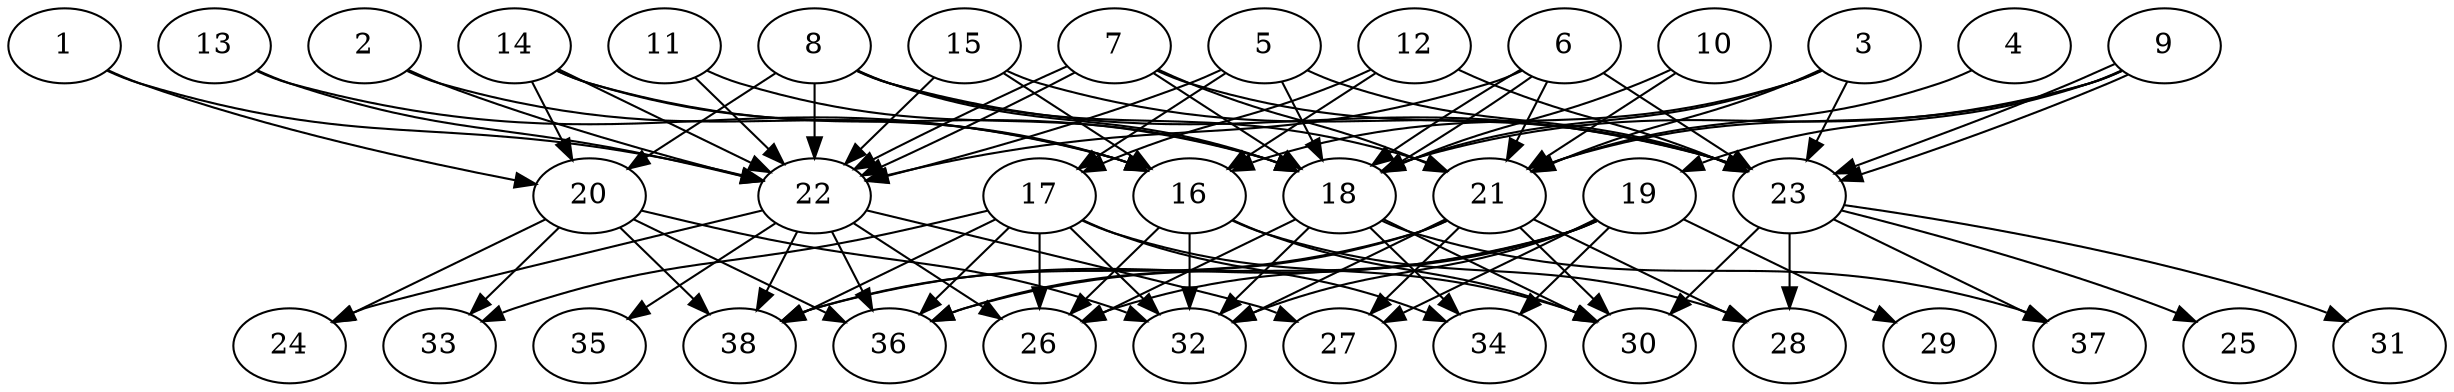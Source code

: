 // DAG (tier=3-complex, mode=data, n=38, ccr=0.517, fat=0.804, density=0.795, regular=0.355, jump=0.208, mindata=4194304, maxdata=33554432)
// DAG automatically generated by daggen at Sun Aug 24 16:33:35 2025
// /home/ermia/Project/Environments/daggen/bin/daggen --dot --ccr 0.517 --fat 0.804 --regular 0.355 --density 0.795 --jump 0.208 --mindata 4194304 --maxdata 33554432 -n 38 
digraph G {
  1 [size="10280013425518760", alpha="0.14", expect_size="5140006712759380"]
  1 -> 20 [size ="228838952927232"]
  1 -> 22 [size ="228838952927232"]
  2 [size="666097391189387264", alpha="0.02", expect_size="333048695594693632"]
  2 -> 16 [size ="440561379049472"]
  2 -> 22 [size ="440561379049472"]
  3 [size="37468320909485480", alpha="0.04", expect_size="18734160454742740"]
  3 -> 16 [size ="645339312816128"]
  3 -> 18 [size ="645339312816128"]
  3 -> 21 [size ="645339312816128"]
  3 -> 23 [size ="645339312816128"]
  4 [size="94555563506402328576", alpha="0.01", expect_size="47277781753201164288"]
  4 -> 21 [size ="166040759697408"]
  5 [size="17125885620278528049152", alpha="0.15", expect_size="8562942810139264024576"]
  5 -> 17 [size ="5315270197379072"]
  5 -> 18 [size ="5315270197379072"]
  5 -> 22 [size ="5315270197379072"]
  5 -> 23 [size ="5315270197379072"]
  6 [size="642962680090523008", alpha="0.05", expect_size="321481340045261504"]
  6 -> 18 [size ="433658318028800"]
  6 -> 18 [size ="433658318028800"]
  6 -> 21 [size ="433658318028800"]
  6 -> 22 [size ="433658318028800"]
  6 -> 23 [size ="433658318028800"]
  7 [size="738982953433889243136", alpha="0.15", expect_size="369491476716944621568"]
  7 -> 18 [size ="653902403862528"]
  7 -> 21 [size ="653902403862528"]
  7 -> 22 [size ="653902403862528"]
  7 -> 22 [size ="653902403862528"]
  7 -> 23 [size ="653902403862528"]
  8 [size="82347211773178432", alpha="0.18", expect_size="41173605886589216"]
  8 -> 18 [size ="7269038950449152"]
  8 -> 20 [size ="7269038950449152"]
  8 -> 21 [size ="7269038950449152"]
  8 -> 22 [size ="7269038950449152"]
  8 -> 23 [size ="7269038950449152"]
  9 [size="55862660910510080", alpha="0.17", expect_size="27931330455255040"]
  9 -> 18 [size ="5119463577878528"]
  9 -> 19 [size ="5119463577878528"]
  9 -> 21 [size ="5119463577878528"]
  9 -> 23 [size ="5119463577878528"]
  9 -> 23 [size ="5119463577878528"]
  10 [size="6742459749181555736576", alpha="0.13", expect_size="3371229874590777868288"]
  10 -> 18 [size ="2855193603473408"]
  10 -> 21 [size ="2855193603473408"]
  11 [size="9340502351500679168", alpha="0.16", expect_size="4670251175750339584"]
  11 -> 18 [size ="6058803200000000"]
  11 -> 22 [size ="6058803200000000"]
  12 [size="43766919414499744", alpha="0.19", expect_size="21883459707249872"]
  12 -> 16 [size ="764741609848832"]
  12 -> 17 [size ="764741609848832"]
  12 -> 23 [size ="764741609848832"]
  13 [size="586734981425556224", alpha="0.07", expect_size="293367490712778112"]
  13 -> 16 [size ="904173864353792"]
  13 -> 22 [size ="904173864353792"]
  14 [size="2350237843007204352", alpha="0.14", expect_size="1175118921503602176"]
  14 -> 16 [size ="3241998022606848"]
  14 -> 18 [size ="3241998022606848"]
  14 -> 20 [size ="3241998022606848"]
  14 -> 22 [size ="3241998022606848"]
  15 [size="7247179485609969664", alpha="0.10", expect_size="3623589742804984832"]
  15 -> 16 [size ="3857100824379392"]
  15 -> 22 [size ="3857100824379392"]
  15 -> 23 [size ="3857100824379392"]
  16 [size="10625768194208507904", alpha="0.06", expect_size="5312884097104253952"]
  16 -> 26 [size ="3850987433361408"]
  16 -> 28 [size ="3850987433361408"]
  16 -> 30 [size ="3850987433361408"]
  16 -> 32 [size ="3850987433361408"]
  17 [size="78824780239996400", alpha="0.08", expect_size="39412390119998200"]
  17 -> 26 [size ="7780492849971200"]
  17 -> 30 [size ="7780492849971200"]
  17 -> 32 [size ="7780492849971200"]
  17 -> 33 [size ="7780492849971200"]
  17 -> 34 [size ="7780492849971200"]
  17 -> 36 [size ="7780492849971200"]
  17 -> 38 [size ="7780492849971200"]
  18 [size="4840960098955956224", alpha="0.15", expect_size="2420480049477978112"]
  18 -> 26 [size ="8065093354913792"]
  18 -> 30 [size ="8065093354913792"]
  18 -> 32 [size ="8065093354913792"]
  18 -> 34 [size ="8065093354913792"]
  18 -> 37 [size ="8065093354913792"]
  19 [size="8175812422966890496", alpha="0.14", expect_size="4087906211483445248"]
  19 -> 26 [size ="2729699356704768"]
  19 -> 27 [size ="2729699356704768"]
  19 -> 29 [size ="2729699356704768"]
  19 -> 32 [size ="2729699356704768"]
  19 -> 34 [size ="2729699356704768"]
  19 -> 36 [size ="2729699356704768"]
  19 -> 38 [size ="2729699356704768"]
  20 [size="200569950025250688", alpha="0.01", expect_size="100284975012625344"]
  20 -> 24 [size ="6717402704248832"]
  20 -> 32 [size ="6717402704248832"]
  20 -> 33 [size ="6717402704248832"]
  20 -> 36 [size ="6717402704248832"]
  20 -> 38 [size ="6717402704248832"]
  21 [size="68209172519697696", alpha="0.01", expect_size="34104586259848848"]
  21 -> 27 [size ="2811717654413312"]
  21 -> 28 [size ="2811717654413312"]
  21 -> 30 [size ="2811717654413312"]
  21 -> 32 [size ="2811717654413312"]
  21 -> 36 [size ="2811717654413312"]
  21 -> 38 [size ="2811717654413312"]
  22 [size="4375818951880981086208", alpha="0.00", expect_size="2187909475940490543104"]
  22 -> 24 [size ="2140242005983232"]
  22 -> 26 [size ="2140242005983232"]
  22 -> 27 [size ="2140242005983232"]
  22 -> 35 [size ="2140242005983232"]
  22 -> 36 [size ="2140242005983232"]
  22 -> 38 [size ="2140242005983232"]
  23 [size="2982839318948873216", alpha="0.02", expect_size="1491419659474436608"]
  23 -> 25 [size ="3019368585756672"]
  23 -> 28 [size ="3019368585756672"]
  23 -> 30 [size ="3019368585756672"]
  23 -> 31 [size ="3019368585756672"]
  23 -> 37 [size ="3019368585756672"]
  24 [size="22030621433255740", alpha="0.00", expect_size="11015310716627870"]
  25 [size="17316565550618038272", alpha="0.18", expect_size="8658282775309019136"]
  26 [size="8200521123980352512", alpha="0.03", expect_size="4100260561990176256"]
  27 [size="46361203662351352", alpha="0.06", expect_size="23180601831175676"]
  28 [size="5361861196020408320", alpha="0.01", expect_size="2680930598010204160"]
  29 [size="267245049232446016", alpha="0.03", expect_size="133622524616223008"]
  30 [size="301931806105186432", alpha="0.05", expect_size="150965903052593216"]
  31 [size="218288998399868928000", alpha="0.03", expect_size="109144499199934464000"]
  32 [size="201851934045329568", alpha="0.11", expect_size="100925967022664784"]
  33 [size="4903628493013336981504", alpha="0.02", expect_size="2451814246506668490752"]
  34 [size="221455485934580448", alpha="0.12", expect_size="110727742967290224"]
  35 [size="643394427475241216", alpha="0.16", expect_size="321697213737620608"]
  36 [size="3614249739466045952", alpha="0.05", expect_size="1807124869733022976"]
  37 [size="16703493517571076", alpha="0.16", expect_size="8351746758785538"]
  38 [size="11702147191781269504", alpha="0.17", expect_size="5851073595890634752"]
}